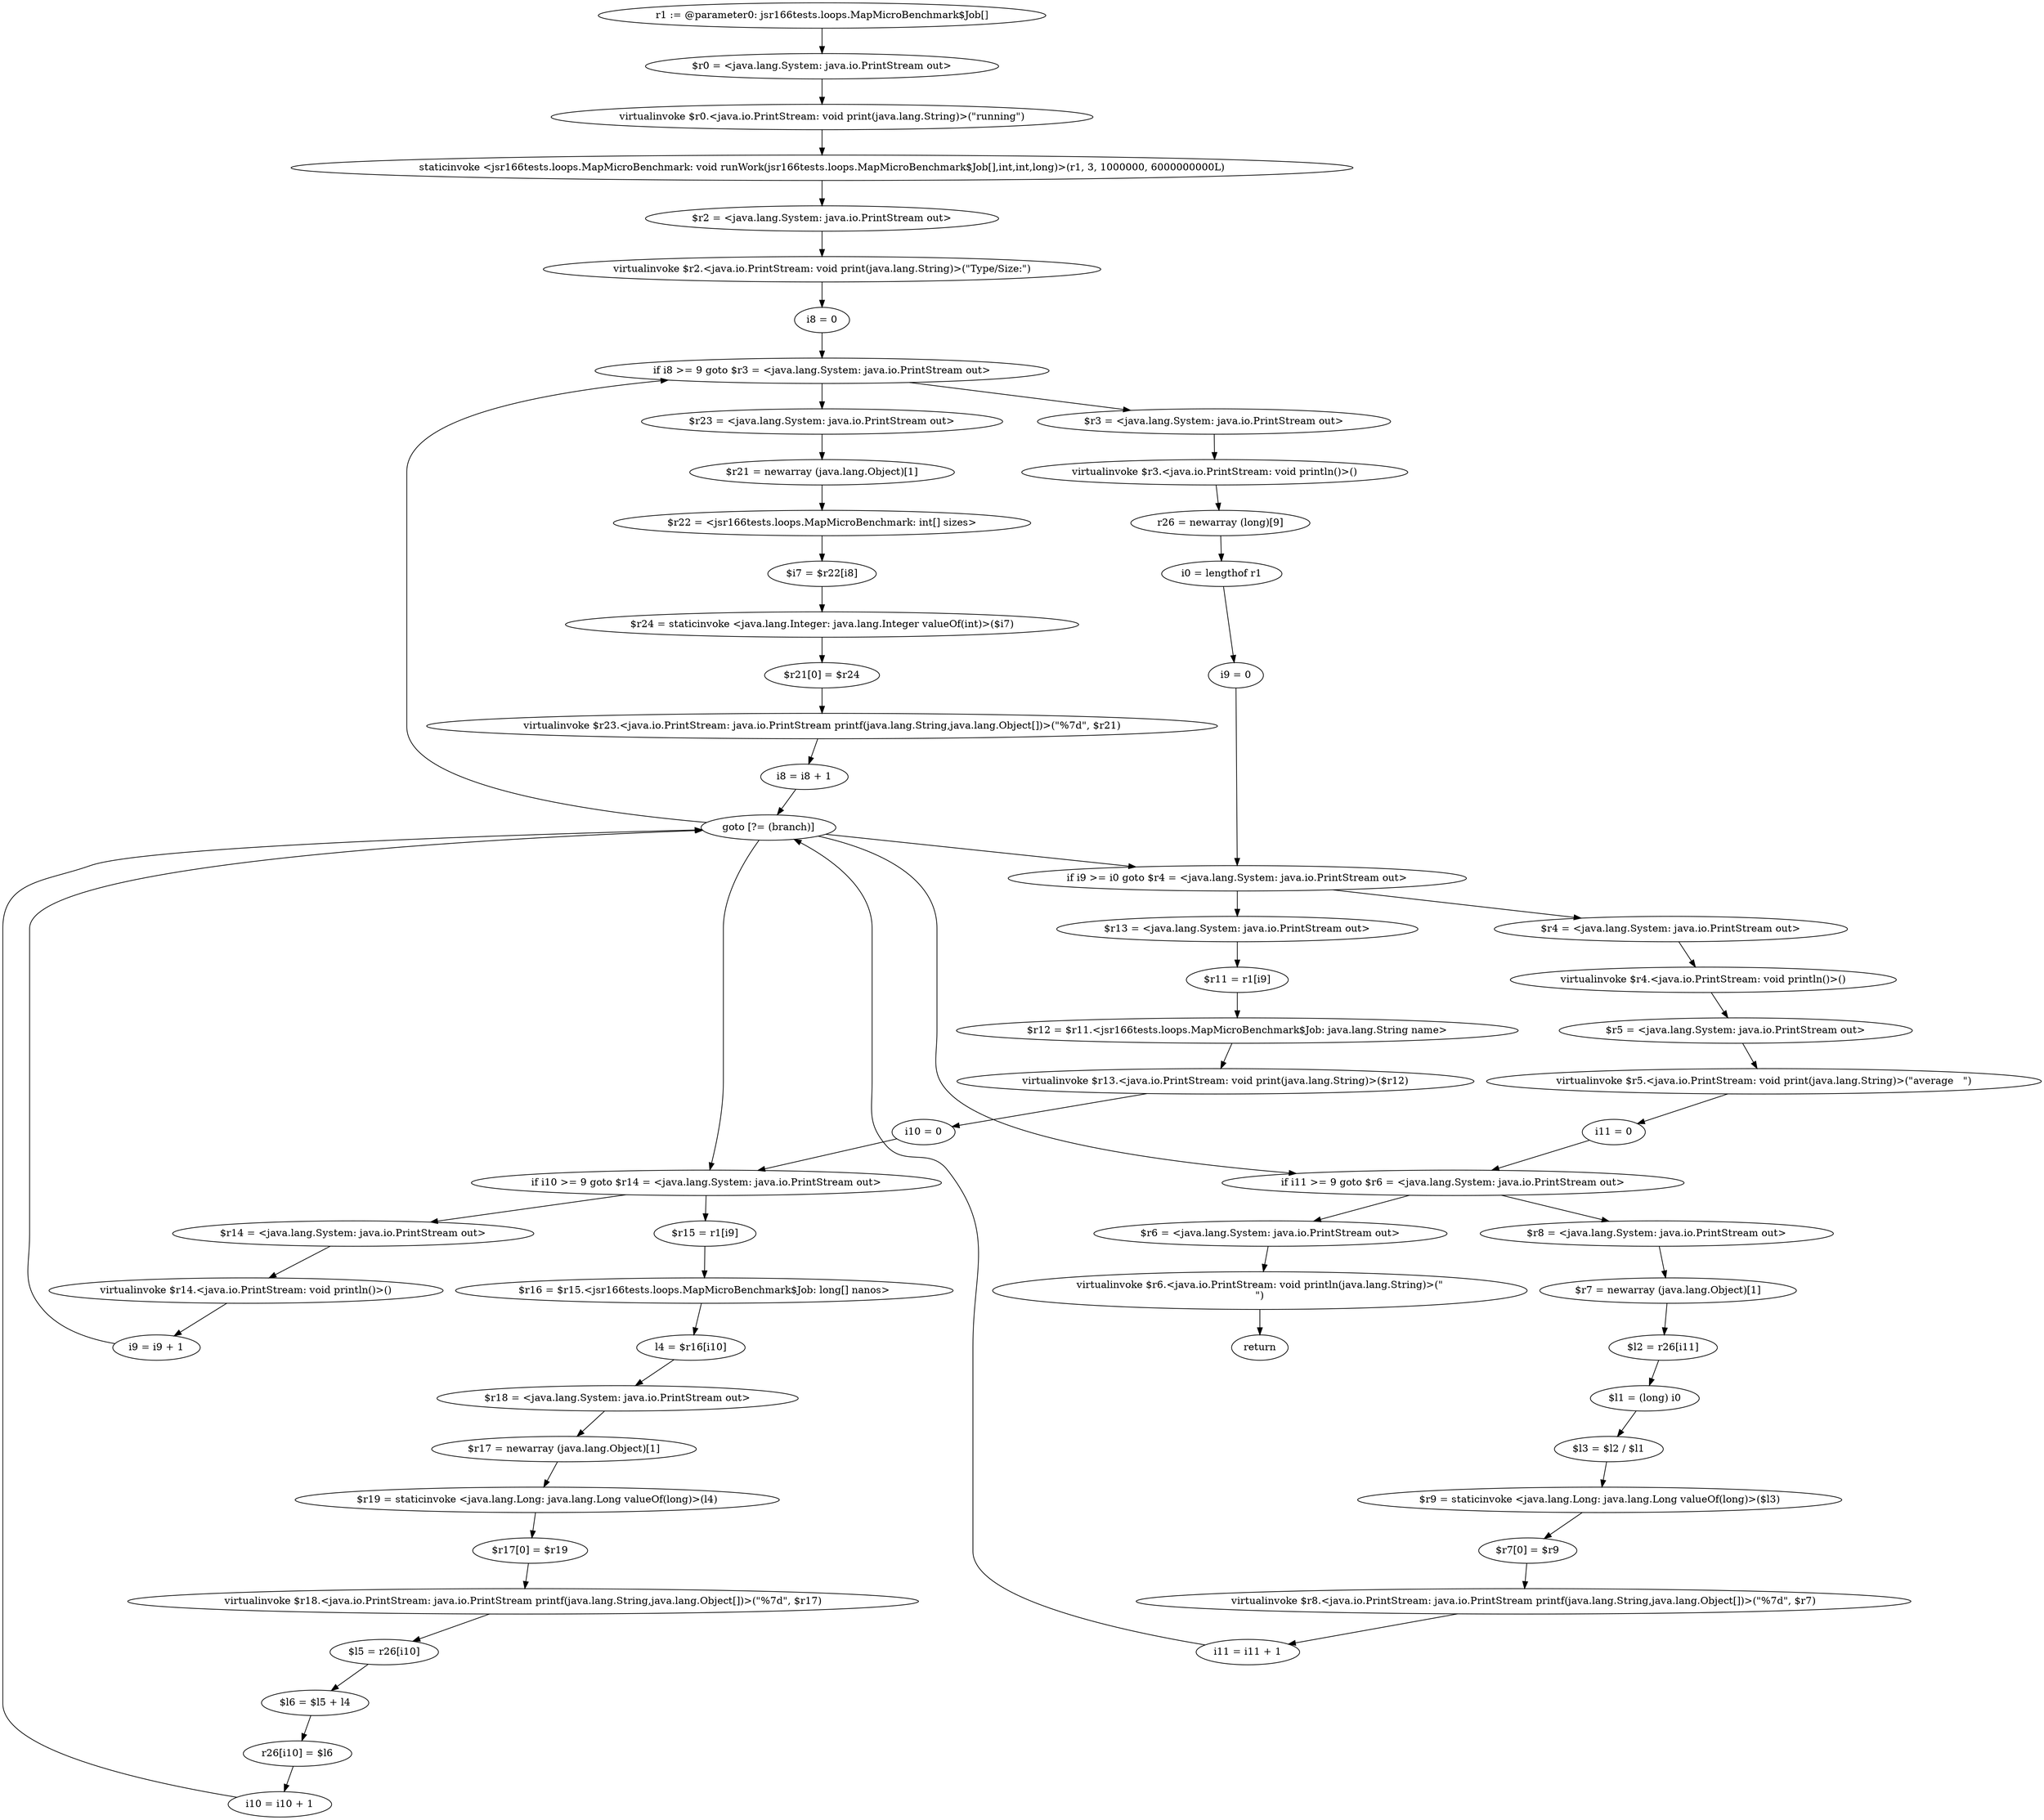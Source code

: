 digraph "unitGraph" {
    "r1 := @parameter0: jsr166tests.loops.MapMicroBenchmark$Job[]"
    "$r0 = <java.lang.System: java.io.PrintStream out>"
    "virtualinvoke $r0.<java.io.PrintStream: void print(java.lang.String)>(\"running\")"
    "staticinvoke <jsr166tests.loops.MapMicroBenchmark: void runWork(jsr166tests.loops.MapMicroBenchmark$Job[],int,int,long)>(r1, 3, 1000000, 6000000000L)"
    "$r2 = <java.lang.System: java.io.PrintStream out>"
    "virtualinvoke $r2.<java.io.PrintStream: void print(java.lang.String)>(\"Type/Size:\")"
    "i8 = 0"
    "if i8 >= 9 goto $r3 = <java.lang.System: java.io.PrintStream out>"
    "$r23 = <java.lang.System: java.io.PrintStream out>"
    "$r21 = newarray (java.lang.Object)[1]"
    "$r22 = <jsr166tests.loops.MapMicroBenchmark: int[] sizes>"
    "$i7 = $r22[i8]"
    "$r24 = staticinvoke <java.lang.Integer: java.lang.Integer valueOf(int)>($i7)"
    "$r21[0] = $r24"
    "virtualinvoke $r23.<java.io.PrintStream: java.io.PrintStream printf(java.lang.String,java.lang.Object[])>(\"%7d\", $r21)"
    "i8 = i8 + 1"
    "goto [?= (branch)]"
    "$r3 = <java.lang.System: java.io.PrintStream out>"
    "virtualinvoke $r3.<java.io.PrintStream: void println()>()"
    "r26 = newarray (long)[9]"
    "i0 = lengthof r1"
    "i9 = 0"
    "if i9 >= i0 goto $r4 = <java.lang.System: java.io.PrintStream out>"
    "$r13 = <java.lang.System: java.io.PrintStream out>"
    "$r11 = r1[i9]"
    "$r12 = $r11.<jsr166tests.loops.MapMicroBenchmark$Job: java.lang.String name>"
    "virtualinvoke $r13.<java.io.PrintStream: void print(java.lang.String)>($r12)"
    "i10 = 0"
    "if i10 >= 9 goto $r14 = <java.lang.System: java.io.PrintStream out>"
    "$r15 = r1[i9]"
    "$r16 = $r15.<jsr166tests.loops.MapMicroBenchmark$Job: long[] nanos>"
    "l4 = $r16[i10]"
    "$r18 = <java.lang.System: java.io.PrintStream out>"
    "$r17 = newarray (java.lang.Object)[1]"
    "$r19 = staticinvoke <java.lang.Long: java.lang.Long valueOf(long)>(l4)"
    "$r17[0] = $r19"
    "virtualinvoke $r18.<java.io.PrintStream: java.io.PrintStream printf(java.lang.String,java.lang.Object[])>(\"%7d\", $r17)"
    "$l5 = r26[i10]"
    "$l6 = $l5 + l4"
    "r26[i10] = $l6"
    "i10 = i10 + 1"
    "$r14 = <java.lang.System: java.io.PrintStream out>"
    "virtualinvoke $r14.<java.io.PrintStream: void println()>()"
    "i9 = i9 + 1"
    "$r4 = <java.lang.System: java.io.PrintStream out>"
    "virtualinvoke $r4.<java.io.PrintStream: void println()>()"
    "$r5 = <java.lang.System: java.io.PrintStream out>"
    "virtualinvoke $r5.<java.io.PrintStream: void print(java.lang.String)>(\"average   \")"
    "i11 = 0"
    "if i11 >= 9 goto $r6 = <java.lang.System: java.io.PrintStream out>"
    "$r8 = <java.lang.System: java.io.PrintStream out>"
    "$r7 = newarray (java.lang.Object)[1]"
    "$l2 = r26[i11]"
    "$l1 = (long) i0"
    "$l3 = $l2 / $l1"
    "$r9 = staticinvoke <java.lang.Long: java.lang.Long valueOf(long)>($l3)"
    "$r7[0] = $r9"
    "virtualinvoke $r8.<java.io.PrintStream: java.io.PrintStream printf(java.lang.String,java.lang.Object[])>(\"%7d\", $r7)"
    "i11 = i11 + 1"
    "$r6 = <java.lang.System: java.io.PrintStream out>"
    "virtualinvoke $r6.<java.io.PrintStream: void println(java.lang.String)>(\"\n\")"
    "return"
    "r1 := @parameter0: jsr166tests.loops.MapMicroBenchmark$Job[]"->"$r0 = <java.lang.System: java.io.PrintStream out>";
    "$r0 = <java.lang.System: java.io.PrintStream out>"->"virtualinvoke $r0.<java.io.PrintStream: void print(java.lang.String)>(\"running\")";
    "virtualinvoke $r0.<java.io.PrintStream: void print(java.lang.String)>(\"running\")"->"staticinvoke <jsr166tests.loops.MapMicroBenchmark: void runWork(jsr166tests.loops.MapMicroBenchmark$Job[],int,int,long)>(r1, 3, 1000000, 6000000000L)";
    "staticinvoke <jsr166tests.loops.MapMicroBenchmark: void runWork(jsr166tests.loops.MapMicroBenchmark$Job[],int,int,long)>(r1, 3, 1000000, 6000000000L)"->"$r2 = <java.lang.System: java.io.PrintStream out>";
    "$r2 = <java.lang.System: java.io.PrintStream out>"->"virtualinvoke $r2.<java.io.PrintStream: void print(java.lang.String)>(\"Type/Size:\")";
    "virtualinvoke $r2.<java.io.PrintStream: void print(java.lang.String)>(\"Type/Size:\")"->"i8 = 0";
    "i8 = 0"->"if i8 >= 9 goto $r3 = <java.lang.System: java.io.PrintStream out>";
    "if i8 >= 9 goto $r3 = <java.lang.System: java.io.PrintStream out>"->"$r23 = <java.lang.System: java.io.PrintStream out>";
    "if i8 >= 9 goto $r3 = <java.lang.System: java.io.PrintStream out>"->"$r3 = <java.lang.System: java.io.PrintStream out>";
    "$r23 = <java.lang.System: java.io.PrintStream out>"->"$r21 = newarray (java.lang.Object)[1]";
    "$r21 = newarray (java.lang.Object)[1]"->"$r22 = <jsr166tests.loops.MapMicroBenchmark: int[] sizes>";
    "$r22 = <jsr166tests.loops.MapMicroBenchmark: int[] sizes>"->"$i7 = $r22[i8]";
    "$i7 = $r22[i8]"->"$r24 = staticinvoke <java.lang.Integer: java.lang.Integer valueOf(int)>($i7)";
    "$r24 = staticinvoke <java.lang.Integer: java.lang.Integer valueOf(int)>($i7)"->"$r21[0] = $r24";
    "$r21[0] = $r24"->"virtualinvoke $r23.<java.io.PrintStream: java.io.PrintStream printf(java.lang.String,java.lang.Object[])>(\"%7d\", $r21)";
    "virtualinvoke $r23.<java.io.PrintStream: java.io.PrintStream printf(java.lang.String,java.lang.Object[])>(\"%7d\", $r21)"->"i8 = i8 + 1";
    "i8 = i8 + 1"->"goto [?= (branch)]";
    "goto [?= (branch)]"->"if i8 >= 9 goto $r3 = <java.lang.System: java.io.PrintStream out>";
    "$r3 = <java.lang.System: java.io.PrintStream out>"->"virtualinvoke $r3.<java.io.PrintStream: void println()>()";
    "virtualinvoke $r3.<java.io.PrintStream: void println()>()"->"r26 = newarray (long)[9]";
    "r26 = newarray (long)[9]"->"i0 = lengthof r1";
    "i0 = lengthof r1"->"i9 = 0";
    "i9 = 0"->"if i9 >= i0 goto $r4 = <java.lang.System: java.io.PrintStream out>";
    "if i9 >= i0 goto $r4 = <java.lang.System: java.io.PrintStream out>"->"$r13 = <java.lang.System: java.io.PrintStream out>";
    "if i9 >= i0 goto $r4 = <java.lang.System: java.io.PrintStream out>"->"$r4 = <java.lang.System: java.io.PrintStream out>";
    "$r13 = <java.lang.System: java.io.PrintStream out>"->"$r11 = r1[i9]";
    "$r11 = r1[i9]"->"$r12 = $r11.<jsr166tests.loops.MapMicroBenchmark$Job: java.lang.String name>";
    "$r12 = $r11.<jsr166tests.loops.MapMicroBenchmark$Job: java.lang.String name>"->"virtualinvoke $r13.<java.io.PrintStream: void print(java.lang.String)>($r12)";
    "virtualinvoke $r13.<java.io.PrintStream: void print(java.lang.String)>($r12)"->"i10 = 0";
    "i10 = 0"->"if i10 >= 9 goto $r14 = <java.lang.System: java.io.PrintStream out>";
    "if i10 >= 9 goto $r14 = <java.lang.System: java.io.PrintStream out>"->"$r15 = r1[i9]";
    "if i10 >= 9 goto $r14 = <java.lang.System: java.io.PrintStream out>"->"$r14 = <java.lang.System: java.io.PrintStream out>";
    "$r15 = r1[i9]"->"$r16 = $r15.<jsr166tests.loops.MapMicroBenchmark$Job: long[] nanos>";
    "$r16 = $r15.<jsr166tests.loops.MapMicroBenchmark$Job: long[] nanos>"->"l4 = $r16[i10]";
    "l4 = $r16[i10]"->"$r18 = <java.lang.System: java.io.PrintStream out>";
    "$r18 = <java.lang.System: java.io.PrintStream out>"->"$r17 = newarray (java.lang.Object)[1]";
    "$r17 = newarray (java.lang.Object)[1]"->"$r19 = staticinvoke <java.lang.Long: java.lang.Long valueOf(long)>(l4)";
    "$r19 = staticinvoke <java.lang.Long: java.lang.Long valueOf(long)>(l4)"->"$r17[0] = $r19";
    "$r17[0] = $r19"->"virtualinvoke $r18.<java.io.PrintStream: java.io.PrintStream printf(java.lang.String,java.lang.Object[])>(\"%7d\", $r17)";
    "virtualinvoke $r18.<java.io.PrintStream: java.io.PrintStream printf(java.lang.String,java.lang.Object[])>(\"%7d\", $r17)"->"$l5 = r26[i10]";
    "$l5 = r26[i10]"->"$l6 = $l5 + l4";
    "$l6 = $l5 + l4"->"r26[i10] = $l6";
    "r26[i10] = $l6"->"i10 = i10 + 1";
    "i10 = i10 + 1"->"goto [?= (branch)]";
    "goto [?= (branch)]"->"if i10 >= 9 goto $r14 = <java.lang.System: java.io.PrintStream out>";
    "$r14 = <java.lang.System: java.io.PrintStream out>"->"virtualinvoke $r14.<java.io.PrintStream: void println()>()";
    "virtualinvoke $r14.<java.io.PrintStream: void println()>()"->"i9 = i9 + 1";
    "i9 = i9 + 1"->"goto [?= (branch)]";
    "goto [?= (branch)]"->"if i9 >= i0 goto $r4 = <java.lang.System: java.io.PrintStream out>";
    "$r4 = <java.lang.System: java.io.PrintStream out>"->"virtualinvoke $r4.<java.io.PrintStream: void println()>()";
    "virtualinvoke $r4.<java.io.PrintStream: void println()>()"->"$r5 = <java.lang.System: java.io.PrintStream out>";
    "$r5 = <java.lang.System: java.io.PrintStream out>"->"virtualinvoke $r5.<java.io.PrintStream: void print(java.lang.String)>(\"average   \")";
    "virtualinvoke $r5.<java.io.PrintStream: void print(java.lang.String)>(\"average   \")"->"i11 = 0";
    "i11 = 0"->"if i11 >= 9 goto $r6 = <java.lang.System: java.io.PrintStream out>";
    "if i11 >= 9 goto $r6 = <java.lang.System: java.io.PrintStream out>"->"$r8 = <java.lang.System: java.io.PrintStream out>";
    "if i11 >= 9 goto $r6 = <java.lang.System: java.io.PrintStream out>"->"$r6 = <java.lang.System: java.io.PrintStream out>";
    "$r8 = <java.lang.System: java.io.PrintStream out>"->"$r7 = newarray (java.lang.Object)[1]";
    "$r7 = newarray (java.lang.Object)[1]"->"$l2 = r26[i11]";
    "$l2 = r26[i11]"->"$l1 = (long) i0";
    "$l1 = (long) i0"->"$l3 = $l2 / $l1";
    "$l3 = $l2 / $l1"->"$r9 = staticinvoke <java.lang.Long: java.lang.Long valueOf(long)>($l3)";
    "$r9 = staticinvoke <java.lang.Long: java.lang.Long valueOf(long)>($l3)"->"$r7[0] = $r9";
    "$r7[0] = $r9"->"virtualinvoke $r8.<java.io.PrintStream: java.io.PrintStream printf(java.lang.String,java.lang.Object[])>(\"%7d\", $r7)";
    "virtualinvoke $r8.<java.io.PrintStream: java.io.PrintStream printf(java.lang.String,java.lang.Object[])>(\"%7d\", $r7)"->"i11 = i11 + 1";
    "i11 = i11 + 1"->"goto [?= (branch)]";
    "goto [?= (branch)]"->"if i11 >= 9 goto $r6 = <java.lang.System: java.io.PrintStream out>";
    "$r6 = <java.lang.System: java.io.PrintStream out>"->"virtualinvoke $r6.<java.io.PrintStream: void println(java.lang.String)>(\"\n\")";
    "virtualinvoke $r6.<java.io.PrintStream: void println(java.lang.String)>(\"\n\")"->"return";
}
